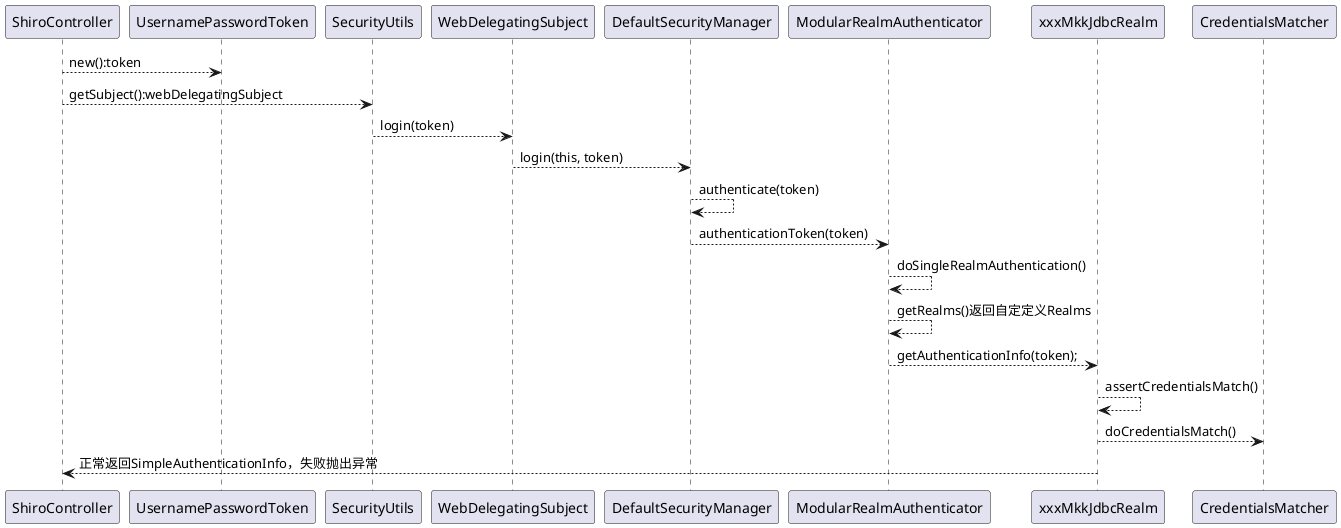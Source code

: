 @startuml
ShiroController --> UsernamePasswordToken:new():token
ShiroController --> SecurityUtils: getSubject():webDelegatingSubject
SecurityUtils --> WebDelegatingSubject: login(token)
WebDelegatingSubject --> DefaultSecurityManager:login(this, token)
DefaultSecurityManager --> DefaultSecurityManager:authenticate(token)
DefaultSecurityManager --> ModularRealmAuthenticator:authenticationToken(token)
ModularRealmAuthenticator --> ModularRealmAuthenticator:doSingleRealmAuthentication()
ModularRealmAuthenticator --> ModularRealmAuthenticator:getRealms()返回自定定义Realms
ModularRealmAuthenticator --> xxxMkkJdbcRealm:getAuthenticationInfo(token);
xxxMkkJdbcRealm --> xxxMkkJdbcRealm:assertCredentialsMatch()
xxxMkkJdbcRealm --> CredentialsMatcher:doCredentialsMatch()
ShiroController <-- xxxMkkJdbcRealm:正常返回SimpleAuthenticationInfo，失败抛出异常
@enduml